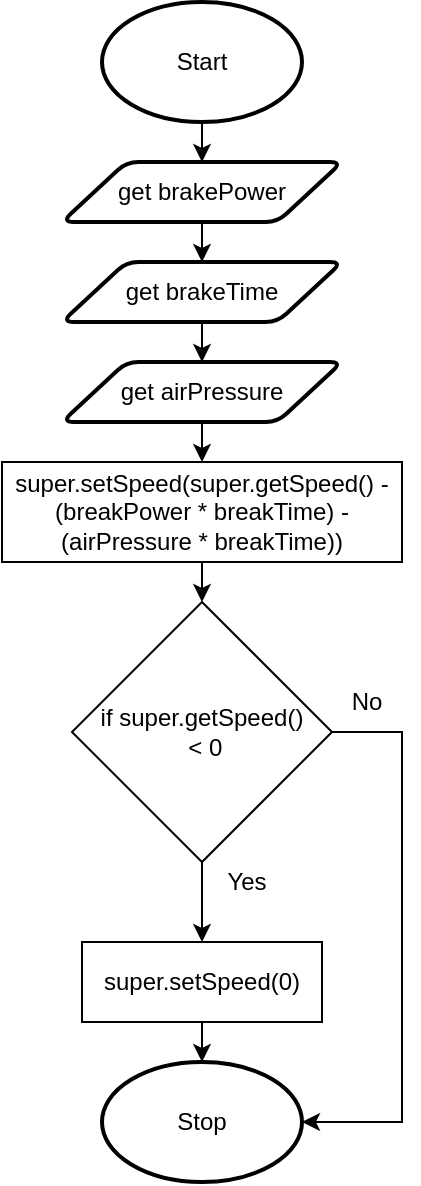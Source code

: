 <mxfile>
    <diagram id="q7JZCSy0gCoaakLFXjkL" name="Page-1">
        <mxGraphModel dx="1074" dy="709" grid="1" gridSize="10" guides="1" tooltips="1" connect="1" arrows="1" fold="1" page="1" pageScale="1" pageWidth="827" pageHeight="1169" math="0" shadow="0">
            <root>
                <mxCell id="0"/>
                <mxCell id="1" parent="0"/>
                <mxCell id="51" style="edgeStyle=none;html=1;exitX=0.5;exitY=1;exitDx=0;exitDy=0;exitPerimeter=0;entryX=0.5;entryY=0;entryDx=0;entryDy=0;" parent="1" source="19" target="21" edge="1">
                    <mxGeometry relative="1" as="geometry"/>
                </mxCell>
                <mxCell id="19" value="Start" style="strokeWidth=2;html=1;shape=mxgraph.flowchart.start_1;whiteSpace=wrap;" parent="1" vertex="1">
                    <mxGeometry x="130" y="40" width="100" height="60" as="geometry"/>
                </mxCell>
                <mxCell id="65" style="edgeStyle=none;html=1;exitX=0.5;exitY=1;exitDx=0;exitDy=0;entryX=0.5;entryY=0;entryDx=0;entryDy=0;" edge="1" parent="1" source="21" target="63">
                    <mxGeometry relative="1" as="geometry"/>
                </mxCell>
                <mxCell id="21" value="get brakePower" style="shape=parallelogram;html=1;strokeWidth=2;perimeter=parallelogramPerimeter;whiteSpace=wrap;rounded=1;arcSize=12;size=0.23;" parent="1" vertex="1">
                    <mxGeometry x="110" y="120" width="140" height="30" as="geometry"/>
                </mxCell>
                <mxCell id="22" value="Stop" style="strokeWidth=2;html=1;shape=mxgraph.flowchart.start_1;whiteSpace=wrap;" parent="1" vertex="1">
                    <mxGeometry x="130" y="570" width="100" height="60" as="geometry"/>
                </mxCell>
                <mxCell id="55" style="edgeStyle=none;html=1;exitX=0.5;exitY=1;exitDx=0;exitDy=0;entryX=0.5;entryY=0;entryDx=0;entryDy=0;" parent="1" source="52" target="54" edge="1">
                    <mxGeometry relative="1" as="geometry">
                        <mxPoint x="545" y="280" as="sourcePoint"/>
                    </mxGeometry>
                </mxCell>
                <mxCell id="52" value="super.setSpeed(super.getSpeed() - (breakPower * breakTime) - (airPressure * breakTime))" style="rounded=0;whiteSpace=wrap;html=1;" parent="1" vertex="1">
                    <mxGeometry x="80" y="270" width="200" height="50" as="geometry"/>
                </mxCell>
                <mxCell id="59" style="edgeStyle=none;html=1;exitX=0.5;exitY=1;exitDx=0;exitDy=0;entryX=0.5;entryY=0;entryDx=0;entryDy=0;" parent="1" source="54" target="58" edge="1">
                    <mxGeometry relative="1" as="geometry"/>
                </mxCell>
                <mxCell id="62" style="edgeStyle=none;html=1;exitX=1;exitY=0.5;exitDx=0;exitDy=0;entryX=1;entryY=0.5;entryDx=0;entryDy=0;entryPerimeter=0;rounded=0;" parent="1" source="54" target="22" edge="1">
                    <mxGeometry relative="1" as="geometry">
                        <Array as="points">
                            <mxPoint x="280" y="405"/>
                            <mxPoint x="280" y="600"/>
                        </Array>
                    </mxGeometry>
                </mxCell>
                <mxCell id="54" value="if super.getSpeed()&lt;br&gt;&amp;nbsp;&amp;lt; 0" style="rhombus;whiteSpace=wrap;html=1;" parent="1" vertex="1">
                    <mxGeometry x="115" y="340" width="130" height="130" as="geometry"/>
                </mxCell>
                <mxCell id="56" value="Yes" style="text;html=1;strokeColor=none;fillColor=none;align=center;verticalAlign=middle;whiteSpace=wrap;rounded=0;" parent="1" vertex="1">
                    <mxGeometry x="190" y="470" width="25" height="20" as="geometry"/>
                </mxCell>
                <mxCell id="57" value="No" style="text;html=1;strokeColor=none;fillColor=none;align=center;verticalAlign=middle;whiteSpace=wrap;rounded=0;" parent="1" vertex="1">
                    <mxGeometry x="250" y="380" width="25" height="20" as="geometry"/>
                </mxCell>
                <mxCell id="61" style="edgeStyle=none;html=1;exitX=0.5;exitY=1;exitDx=0;exitDy=0;entryX=0.5;entryY=0;entryDx=0;entryDy=0;entryPerimeter=0;" parent="1" source="58" target="22" edge="1">
                    <mxGeometry relative="1" as="geometry"/>
                </mxCell>
                <mxCell id="58" value="super.setSpeed(0)" style="rounded=0;whiteSpace=wrap;html=1;" parent="1" vertex="1">
                    <mxGeometry x="120" y="510" width="120" height="40" as="geometry"/>
                </mxCell>
                <mxCell id="66" style="edgeStyle=none;html=1;exitX=0.5;exitY=1;exitDx=0;exitDy=0;entryX=0.5;entryY=0;entryDx=0;entryDy=0;" edge="1" parent="1" source="63" target="64">
                    <mxGeometry relative="1" as="geometry"/>
                </mxCell>
                <mxCell id="63" value="get brakeTime" style="shape=parallelogram;html=1;strokeWidth=2;perimeter=parallelogramPerimeter;whiteSpace=wrap;rounded=1;arcSize=12;size=0.23;" vertex="1" parent="1">
                    <mxGeometry x="110" y="170" width="140" height="30" as="geometry"/>
                </mxCell>
                <mxCell id="67" style="edgeStyle=none;html=1;exitX=0.5;exitY=1;exitDx=0;exitDy=0;entryX=0.5;entryY=0;entryDx=0;entryDy=0;" edge="1" parent="1" source="64" target="52">
                    <mxGeometry relative="1" as="geometry"/>
                </mxCell>
                <mxCell id="64" value="get airPressure" style="shape=parallelogram;html=1;strokeWidth=2;perimeter=parallelogramPerimeter;whiteSpace=wrap;rounded=1;arcSize=12;size=0.23;" vertex="1" parent="1">
                    <mxGeometry x="110" y="220" width="140" height="30" as="geometry"/>
                </mxCell>
            </root>
        </mxGraphModel>
    </diagram>
</mxfile>